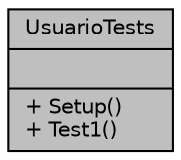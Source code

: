 digraph "UsuarioTests"
{
 // INTERACTIVE_SVG=YES
 // LATEX_PDF_SIZE
  edge [fontname="Helvetica",fontsize="10",labelfontname="Helvetica",labelfontsize="10"];
  node [fontname="Helvetica",fontsize="10",shape=record];
  Node1 [label="{UsuarioTests\n||+ Setup()\l+ Test1()\l}",height=0.2,width=0.4,color="black", fillcolor="grey75", style="filled", fontcolor="black",tooltip="Tests de la clase Usuario"];
}
